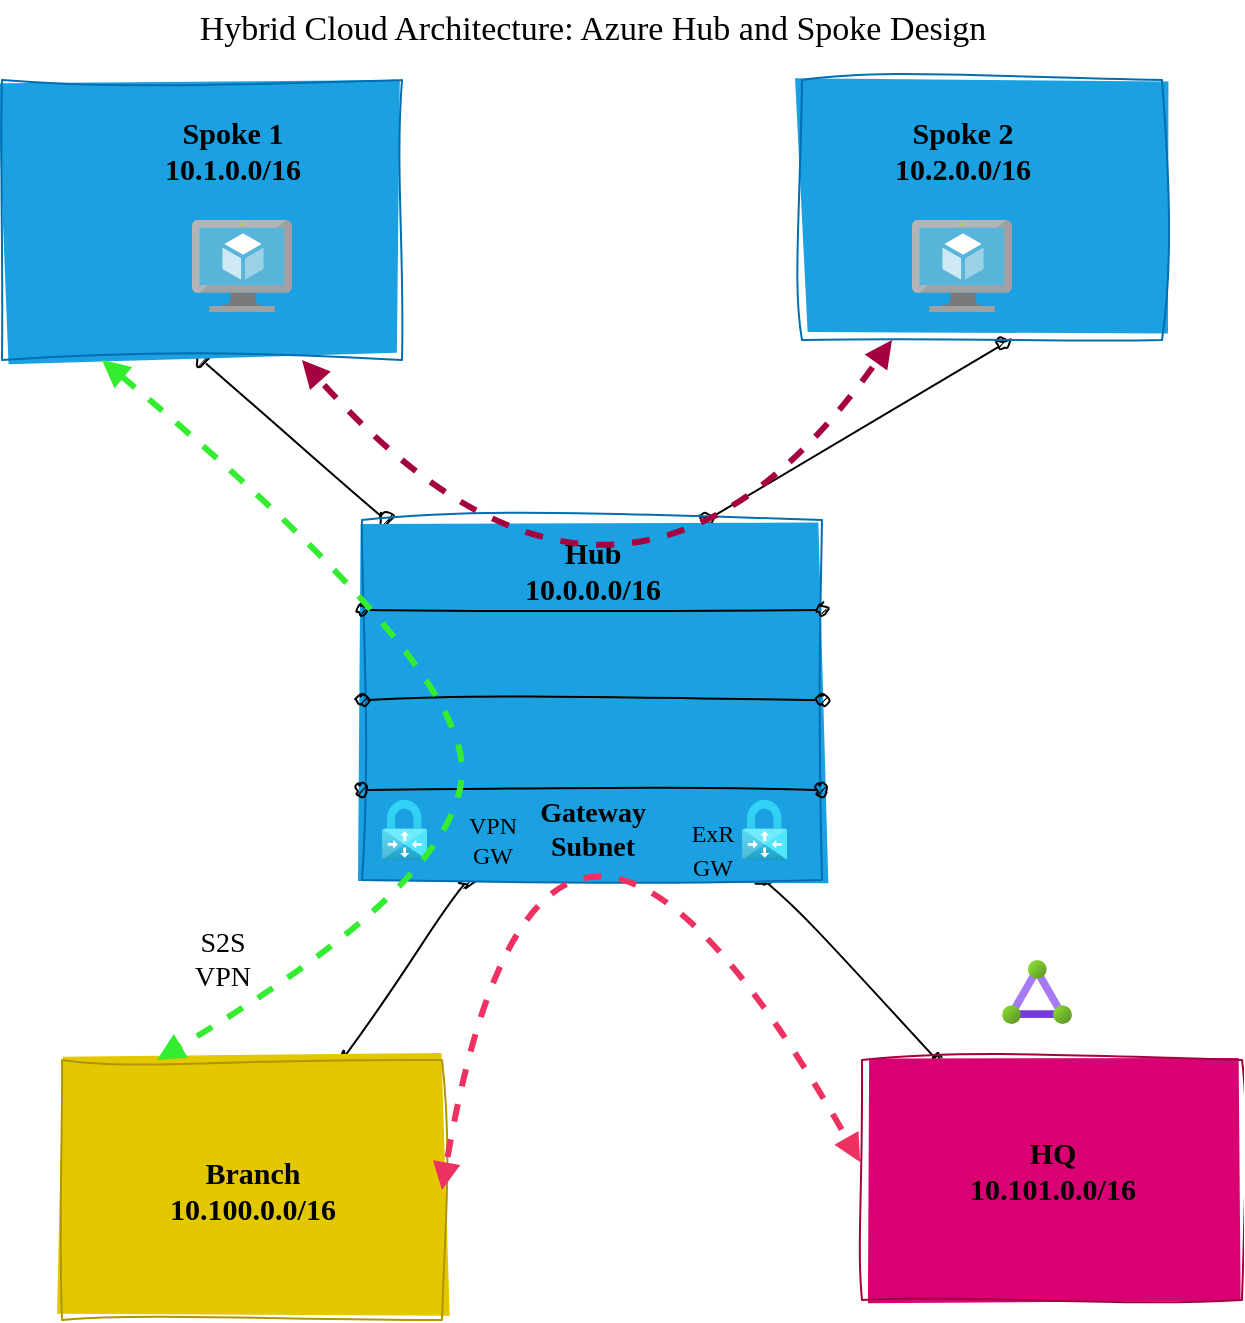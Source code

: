 <mxfile>
    <diagram id="ERRbyALEqvHstdXqxUn5" name="Single-Region">
        <mxGraphModel dx="1218" dy="705" grid="1" gridSize="10" guides="1" tooltips="1" connect="1" arrows="1" fold="1" page="1" pageScale="1" pageWidth="850" pageHeight="1100" math="0" shadow="0">
            <root>
                <mxCell id="0"/>
                <mxCell id="1" parent="0"/>
                <mxCell id="40" value="&lt;font style=&quot;font-size: 17px;&quot;&gt;Hybrid Cloud Architecture: Azure Hub and Spoke Design&lt;/font&gt;" style="text;html=1;align=center;verticalAlign=middle;resizable=0;points=[];autosize=1;strokeColor=none;fillColor=none;fontSize=12;fontFamily=Comic Sans MS;" vertex="1" parent="1">
                    <mxGeometry x="180" y="30" width="470" height="30" as="geometry"/>
                </mxCell>
                <mxCell id="44" value="HQ-Branch" parent="0"/>
                <mxCell id="14" value="" style="edgeStyle=none;html=1;sketch=1;curveFitting=1;jiggle=2;disableMultiStroke=1;startArrow=oval;startFill=1;endArrow=oval;endFill=1;" edge="1" parent="44" source="2" target="13">
                    <mxGeometry relative="1" as="geometry"/>
                </mxCell>
                <mxCell id="13" value="" style="whiteSpace=wrap;html=1;rounded=0;sketch=1;curveFitting=1;jiggle=2;disableMultiStroke=1;fillColor=#d80073;fontColor=#ffffff;strokeColor=#A50040;fillStyle=solid;" vertex="1" parent="44">
                    <mxGeometry x="550" y="560" width="190" height="120" as="geometry"/>
                </mxCell>
                <mxCell id="22" value="&lt;font style=&quot;font-size: 15px;&quot; face=&quot;Comic Sans MS&quot;&gt;&lt;b&gt;HQ&lt;br&gt;10.101.0.0/16&lt;/b&gt;&lt;/font&gt;" style="text;html=1;align=center;verticalAlign=middle;resizable=0;points=[];autosize=1;strokeColor=none;fillColor=none;" vertex="1" parent="44">
                    <mxGeometry x="580" y="590" width="130" height="50" as="geometry"/>
                </mxCell>
                <mxCell id="37" value="" style="aspect=fixed;html=1;points=[];align=center;image;fontSize=12;image=img/lib/azure2/networking/ExpressRoute_Circuits.svg;fillStyle=solid;fontFamily=Comic Sans MS;" vertex="1" parent="44">
                    <mxGeometry x="620" y="510" width="35" height="32" as="geometry"/>
                </mxCell>
                <mxCell id="45" value="S2S-Branch" parent="0"/>
                <mxCell id="16" value="" style="edgeStyle=none;html=1;sketch=1;curveFitting=1;jiggle=2;disableMultiStroke=1;startArrow=oval;startFill=1;endArrow=oval;endFill=1;" edge="1" parent="45" source="2" target="15">
                    <mxGeometry relative="1" as="geometry"/>
                </mxCell>
                <mxCell id="15" value="" style="whiteSpace=wrap;html=1;rounded=0;sketch=1;curveFitting=1;jiggle=2;disableMultiStroke=1;fillStyle=solid;fillColor=#e3c800;fontColor=#000000;strokeColor=#B09500;" vertex="1" parent="45">
                    <mxGeometry x="150" y="560" width="190" height="130" as="geometry"/>
                </mxCell>
                <mxCell id="21" value="&lt;font style=&quot;font-size: 15px;&quot; face=&quot;Comic Sans MS&quot;&gt;&lt;b&gt;Branch&lt;br&gt;10.100.0.0/16&lt;/b&gt;&lt;/font&gt;" style="text;html=1;align=center;verticalAlign=middle;resizable=0;points=[];autosize=1;strokeColor=none;fillColor=none;" vertex="1" parent="45">
                    <mxGeometry x="180" y="600" width="130" height="50" as="geometry"/>
                </mxCell>
                <mxCell id="36" value="S2S&lt;br&gt;VPN" style="text;html=1;align=center;verticalAlign=middle;resizable=0;points=[];autosize=1;strokeColor=none;fillColor=none;fontSize=14;fontFamily=Comic Sans MS;" vertex="1" parent="45">
                    <mxGeometry x="205" y="485" width="50" height="50" as="geometry"/>
                </mxCell>
                <mxCell id="46" value="Hub-Spoke" parent="0"/>
                <mxCell id="5" style="edgeStyle=none;html=1;entryX=0.5;entryY=1;entryDx=0;entryDy=0;sketch=1;curveFitting=1;jiggle=2;disableMultiStroke=1;startArrow=oval;startFill=1;endArrow=oval;endFill=1;" edge="1" parent="46" source="2" target="3">
                    <mxGeometry relative="1" as="geometry"/>
                </mxCell>
                <mxCell id="10" style="edgeStyle=none;html=1;entryX=0.558;entryY=1.017;entryDx=0;entryDy=0;entryPerimeter=0;sketch=1;curveFitting=1;jiggle=2;disableMultiStroke=1;startArrow=oval;startFill=1;endArrow=oval;endFill=1;exitX=0.75;exitY=0;exitDx=0;exitDy=0;" edge="1" parent="46" source="2" target="9">
                    <mxGeometry relative="1" as="geometry"/>
                </mxCell>
                <mxCell id="2" value="" style="rounded=0;whiteSpace=wrap;html=1;sketch=1;curveFitting=1;jiggle=2;disableMultiStroke=1;fillStyle=solid;fillColor=#1ba1e2;fontColor=#ffffff;strokeColor=#006EAF;" vertex="1" parent="46">
                    <mxGeometry x="300" y="290" width="230" height="180" as="geometry"/>
                </mxCell>
                <mxCell id="20" value="&lt;font size=&quot;1&quot; face=&quot;Comic Sans MS&quot;&gt;&lt;b style=&quot;font-size: 14px;&quot;&gt;Gateway &lt;br&gt;Subnet&lt;/b&gt;&lt;/font&gt;" style="text;html=1;align=center;verticalAlign=middle;resizable=0;points=[];autosize=1;strokeColor=none;fillColor=none;" vertex="1" parent="46">
                    <mxGeometry x="375" y="420" width="80" height="50" as="geometry"/>
                </mxCell>
                <mxCell id="27" value="" style="aspect=fixed;html=1;points=[];align=center;image;fontSize=12;image=img/lib/azure2/networking/Virtual_Network_Gateways.svg;fillStyle=solid;fontFamily=Comic Sans MS;" vertex="1" parent="46">
                    <mxGeometry x="310" y="430" width="22.61" height="30" as="geometry"/>
                </mxCell>
                <mxCell id="30" style="edgeStyle=none;sketch=1;disableMultiStroke=1;html=1;exitX=1;exitY=0.75;exitDx=0;exitDy=0;entryX=0;entryY=0.75;entryDx=0;entryDy=0;fontFamily=Comic Sans MS;fontSize=15;startArrow=oval;startFill=1;endArrow=oval;endFill=1;" edge="1" parent="46" source="2" target="2">
                    <mxGeometry relative="1" as="geometry"/>
                </mxCell>
                <mxCell id="32" value="&lt;font style=&quot;font-size: 15px;&quot; face=&quot;Comic Sans MS&quot;&gt;&lt;b&gt;Hub&lt;br&gt;10.0.0.0/16&lt;/b&gt;&lt;/font&gt;" style="text;html=1;align=center;verticalAlign=middle;resizable=0;points=[];autosize=1;strokeColor=none;fillColor=none;" vertex="1" parent="46">
                    <mxGeometry x="360" y="290" width="110" height="50" as="geometry"/>
                </mxCell>
                <mxCell id="33" style="edgeStyle=none;sketch=1;disableMultiStroke=1;html=1;exitX=0;exitY=0.25;exitDx=0;exitDy=0;entryX=1;entryY=0.25;entryDx=0;entryDy=0;fontFamily=Comic Sans MS;fontSize=15;startArrow=oval;startFill=1;endArrow=oval;endFill=1;" edge="1" parent="46" source="2" target="2">
                    <mxGeometry relative="1" as="geometry"/>
                </mxCell>
                <mxCell id="34" style="edgeStyle=none;sketch=1;disableMultiStroke=1;html=1;exitX=0;exitY=0.5;exitDx=0;exitDy=0;entryX=1;entryY=0.5;entryDx=0;entryDy=0;fontFamily=Comic Sans MS;fontSize=15;startArrow=oval;startFill=1;endArrow=oval;endFill=1;" edge="1" parent="46" source="2" target="2">
                    <mxGeometry relative="1" as="geometry"/>
                </mxCell>
                <mxCell id="35" value="" style="aspect=fixed;html=1;points=[];align=center;image;fontSize=12;image=img/lib/azure2/networking/Virtual_Network_Gateways.svg;fillStyle=solid;fontFamily=Comic Sans MS;" vertex="1" parent="46">
                    <mxGeometry x="490" y="430" width="22.61" height="30" as="geometry"/>
                </mxCell>
                <mxCell id="38" value="&lt;font style=&quot;font-size: 12px;&quot;&gt;ExR&lt;br&gt;GW&lt;/font&gt;" style="text;html=1;align=center;verticalAlign=middle;resizable=0;points=[];autosize=1;strokeColor=none;fillColor=none;fontSize=14;fontFamily=Comic Sans MS;" vertex="1" parent="46">
                    <mxGeometry x="450" y="430" width="50" height="50" as="geometry"/>
                </mxCell>
                <mxCell id="39" value="VPN&lt;br&gt;GW" style="text;html=1;align=center;verticalAlign=middle;resizable=0;points=[];autosize=1;strokeColor=none;fillColor=none;fontSize=12;fontFamily=Comic Sans MS;" vertex="1" parent="46">
                    <mxGeometry x="340" y="430" width="50" height="40" as="geometry"/>
                </mxCell>
                <mxCell id="9" value="" style="rounded=0;whiteSpace=wrap;html=1;sketch=1;curveFitting=1;jiggle=2;disableMultiStroke=1;fillStyle=solid;fillColor=#1ba1e2;fontColor=#ffffff;strokeColor=#006EAF;" vertex="1" parent="46">
                    <mxGeometry x="520" y="70" width="180" height="130" as="geometry"/>
                </mxCell>
                <mxCell id="19" value="&lt;font style=&quot;font-size: 15px;&quot; face=&quot;Comic Sans MS&quot;&gt;&lt;b&gt;Spoke 2&lt;br&gt;10.2.0.0/16&lt;/b&gt;&lt;/font&gt;" style="text;html=1;align=center;verticalAlign=middle;resizable=0;points=[];autosize=1;strokeColor=none;fillColor=none;" vertex="1" parent="46">
                    <mxGeometry x="545" y="80" width="110" height="50" as="geometry"/>
                </mxCell>
                <mxCell id="3" value="" style="rounded=0;whiteSpace=wrap;html=1;sketch=1;curveFitting=1;jiggle=2;disableMultiStroke=1;fillStyle=solid;fillColor=#1ba1e2;fontColor=#ffffff;strokeColor=#006EAF;" vertex="1" parent="46">
                    <mxGeometry x="120" y="70" width="200" height="140" as="geometry"/>
                </mxCell>
                <mxCell id="53" value="" style="sketch=0;aspect=fixed;html=1;points=[];align=center;image;fontSize=12;image=img/lib/mscae/Virtual_Machine.svg;fillStyle=solid;fontFamily=Comic Sans MS;fillColor=default;" vertex="1" parent="46">
                    <mxGeometry x="215" y="140" width="50" height="46" as="geometry"/>
                </mxCell>
                <mxCell id="54" value="" style="sketch=0;aspect=fixed;html=1;points=[];align=center;image;fontSize=12;image=img/lib/mscae/Virtual_Machine.svg;fillStyle=solid;fontFamily=Comic Sans MS;fillColor=default;" vertex="1" parent="46">
                    <mxGeometry x="575" y="140" width="50" height="46" as="geometry"/>
                </mxCell>
                <mxCell id="17" value="&lt;font style=&quot;font-size: 15px;&quot; face=&quot;Comic Sans MS&quot;&gt;&lt;b&gt;Spoke 1&lt;br&gt;10.1.0.0/16&lt;/b&gt;&lt;/font&gt;" style="text;html=1;align=center;verticalAlign=middle;resizable=0;points=[];autosize=1;strokeColor=none;fillColor=none;" vertex="1" parent="46">
                    <mxGeometry x="180" y="80" width="110" height="50" as="geometry"/>
                </mxCell>
                <mxCell id="47" value="Flows" parent="0"/>
                <mxCell id="41" style="edgeStyle=none;disableMultiStroke=1;html=1;exitX=0.25;exitY=1;exitDx=0;exitDy=0;entryX=0.25;entryY=0;entryDx=0;entryDy=0;fontFamily=Comic Sans MS;fontSize=17;startArrow=block;startFill=1;endArrow=block;endFill=1;strokeWidth=3;strokeColor=#34ed31;curved=1;dashed=1;" edge="1" parent="47" source="3" target="15">
                    <mxGeometry relative="1" as="geometry">
                        <Array as="points">
                            <mxPoint x="350" y="360"/>
                            <mxPoint x="350" y="470"/>
                        </Array>
                    </mxGeometry>
                </mxCell>
                <mxCell id="42" style="edgeStyle=none;curved=1;sketch=0;disableMultiStroke=1;html=1;exitX=0.75;exitY=1;exitDx=0;exitDy=0;entryX=0.25;entryY=1;entryDx=0;entryDy=0;dashed=1;strokeColor=#A50040;strokeWidth=3;fontFamily=Comic Sans MS;fontSize=17;startArrow=block;startFill=1;endArrow=block;endFill=1;fillColor=#d80073;flowAnimation=1;" edge="1" parent="47" source="3" target="9">
                    <mxGeometry relative="1" as="geometry">
                        <Array as="points">
                            <mxPoint x="430" y="390"/>
                        </Array>
                    </mxGeometry>
                </mxCell>
                <mxCell id="43" style="edgeStyle=none;curved=1;sketch=0;disableMultiStroke=1;html=1;exitX=1;exitY=0.5;exitDx=0;exitDy=0;dashed=1;strokeColor=#ed3160;strokeWidth=3;fontFamily=Comic Sans MS;fontSize=17;startArrow=block;startFill=1;endArrow=block;endFill=1;entryX=-0.005;entryY=0.425;entryDx=0;entryDy=0;entryPerimeter=0;flowAnimation=1;" edge="1" parent="47" source="15" target="13">
                    <mxGeometry relative="1" as="geometry">
                        <Array as="points">
                            <mxPoint x="390" y="330"/>
                        </Array>
                    </mxGeometry>
                </mxCell>
            </root>
        </mxGraphModel>
    </diagram>
</mxfile>